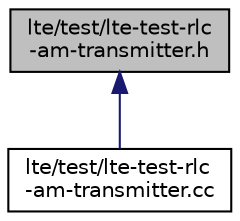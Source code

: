 digraph "lte/test/lte-test-rlc-am-transmitter.h"
{
  edge [fontname="Helvetica",fontsize="10",labelfontname="Helvetica",labelfontsize="10"];
  node [fontname="Helvetica",fontsize="10",shape=record];
  Node1 [label="lte/test/lte-test-rlc\l-am-transmitter.h",height=0.2,width=0.4,color="black", fillcolor="grey75", style="filled", fontcolor="black"];
  Node1 -> Node2 [dir="back",color="midnightblue",fontsize="10",style="solid"];
  Node2 [label="lte/test/lte-test-rlc\l-am-transmitter.cc",height=0.2,width=0.4,color="black", fillcolor="white", style="filled",URL="$d9/d0b/lte-test-rlc-am-transmitter_8cc.html"];
}

